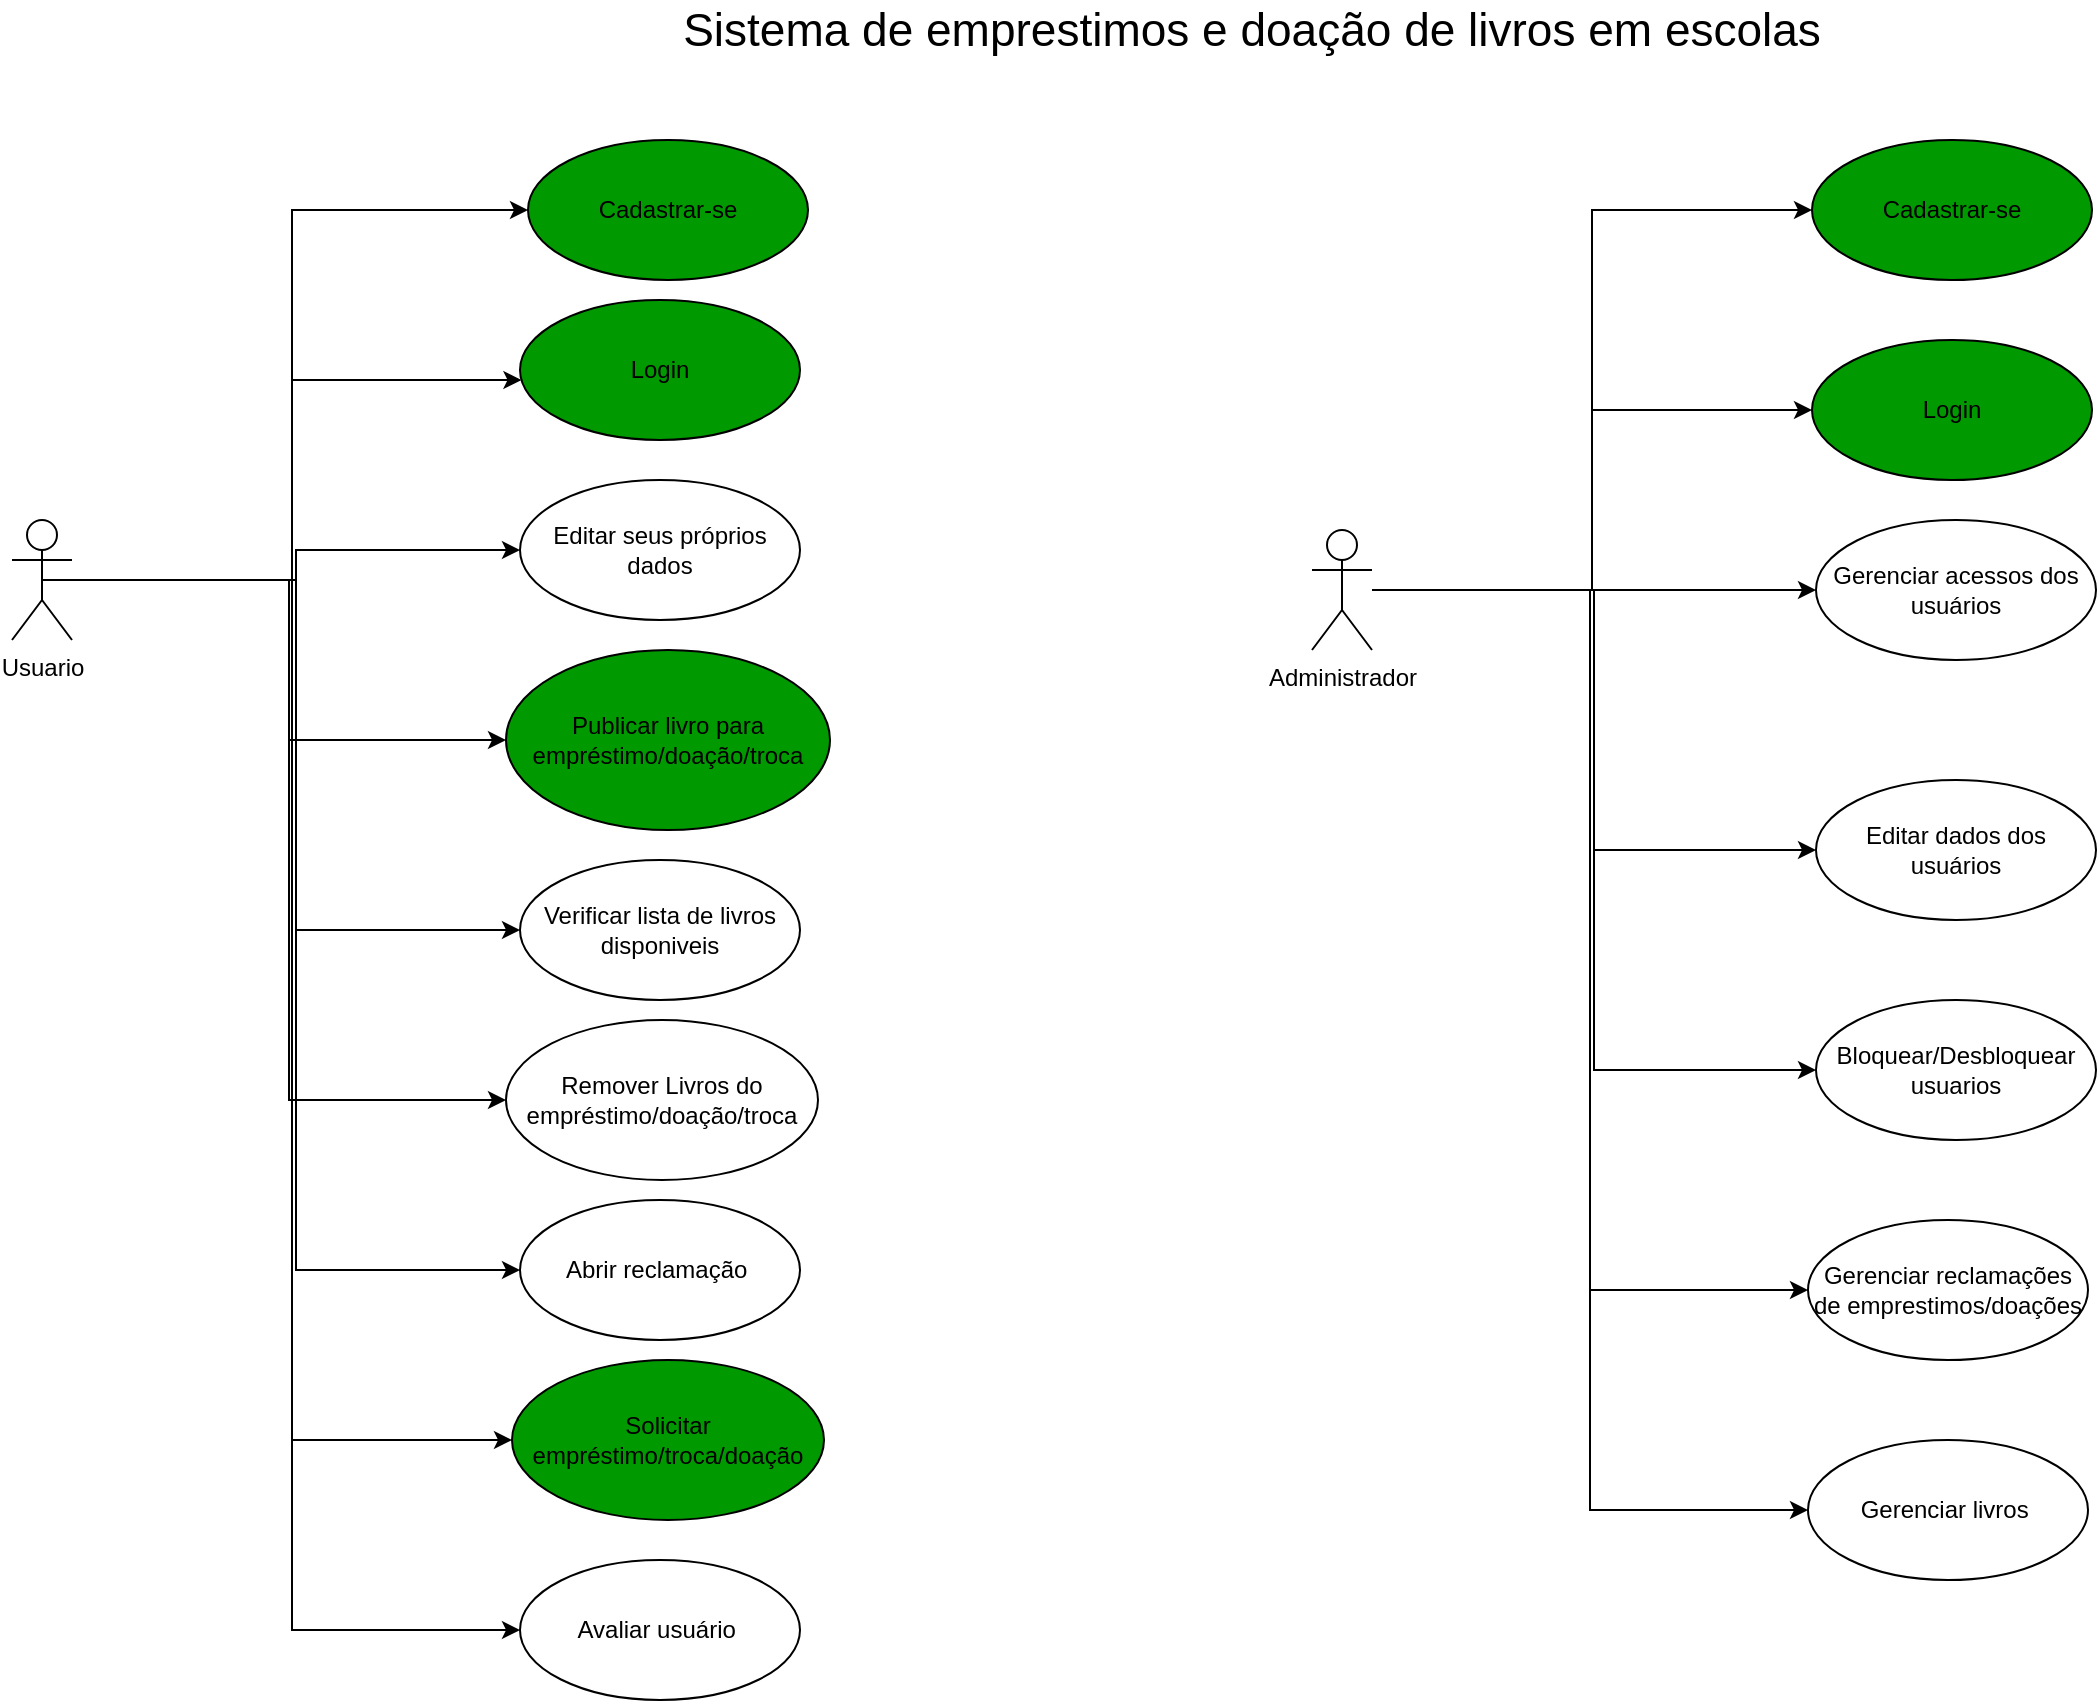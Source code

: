 <mxfile version="24.4.6" type="device" pages="4">
  <diagram id="8o7leehhzJAlqTiegunU" name="Caso de uso">
    <mxGraphModel dx="2476" dy="1333" grid="1" gridSize="10" guides="1" tooltips="1" connect="1" arrows="1" fold="1" page="1" pageScale="1" pageWidth="827" pageHeight="1169" math="0" shadow="0">
      <root>
        <mxCell id="0" />
        <mxCell id="1" parent="0" />
        <mxCell id="L9g2ACyeu6dOz-VcWG2Z-1" style="edgeStyle=orthogonalEdgeStyle;rounded=0;orthogonalLoop=1;jettySize=auto;html=1;entryX=0;entryY=0.5;entryDx=0;entryDy=0;" parent="1" source="L9g2ACyeu6dOz-VcWG2Z-11" target="L9g2ACyeu6dOz-VcWG2Z-24" edge="1">
          <mxGeometry relative="1" as="geometry">
            <Array as="points">
              <mxPoint x="460" y="380" />
              <mxPoint x="460" y="195" />
            </Array>
          </mxGeometry>
        </mxCell>
        <mxCell id="L9g2ACyeu6dOz-VcWG2Z-2" style="edgeStyle=orthogonalEdgeStyle;rounded=0;orthogonalLoop=1;jettySize=auto;html=1;" parent="1" source="L9g2ACyeu6dOz-VcWG2Z-11" target="L9g2ACyeu6dOz-VcWG2Z-23" edge="1">
          <mxGeometry relative="1" as="geometry">
            <Array as="points">
              <mxPoint x="460" y="380" />
              <mxPoint x="460" y="280" />
            </Array>
          </mxGeometry>
        </mxCell>
        <mxCell id="L9g2ACyeu6dOz-VcWG2Z-3" style="edgeStyle=orthogonalEdgeStyle;rounded=0;orthogonalLoop=1;jettySize=auto;html=1;entryX=0;entryY=0.5;entryDx=0;entryDy=0;" parent="1" source="L9g2ACyeu6dOz-VcWG2Z-11" target="L9g2ACyeu6dOz-VcWG2Z-25" edge="1">
          <mxGeometry relative="1" as="geometry" />
        </mxCell>
        <mxCell id="L9g2ACyeu6dOz-VcWG2Z-4" style="edgeStyle=orthogonalEdgeStyle;rounded=0;orthogonalLoop=1;jettySize=auto;html=1;entryX=0;entryY=0.5;entryDx=0;entryDy=0;" parent="1" source="L9g2ACyeu6dOz-VcWG2Z-11" target="L9g2ACyeu6dOz-VcWG2Z-28" edge="1">
          <mxGeometry relative="1" as="geometry" />
        </mxCell>
        <mxCell id="L9g2ACyeu6dOz-VcWG2Z-5" style="edgeStyle=orthogonalEdgeStyle;rounded=0;orthogonalLoop=1;jettySize=auto;html=1;entryX=0;entryY=0.5;entryDx=0;entryDy=0;" parent="1" source="L9g2ACyeu6dOz-VcWG2Z-11" target="L9g2ACyeu6dOz-VcWG2Z-26" edge="1">
          <mxGeometry relative="1" as="geometry" />
        </mxCell>
        <mxCell id="L9g2ACyeu6dOz-VcWG2Z-6" style="edgeStyle=orthogonalEdgeStyle;rounded=0;orthogonalLoop=1;jettySize=auto;html=1;exitX=0.5;exitY=0.5;exitDx=0;exitDy=0;exitPerimeter=0;entryX=0;entryY=0.5;entryDx=0;entryDy=0;" parent="1" source="L9g2ACyeu6dOz-VcWG2Z-11" target="L9g2ACyeu6dOz-VcWG2Z-27" edge="1">
          <mxGeometry relative="1" as="geometry" />
        </mxCell>
        <mxCell id="L9g2ACyeu6dOz-VcWG2Z-7" style="edgeStyle=orthogonalEdgeStyle;rounded=0;orthogonalLoop=1;jettySize=auto;html=1;entryX=0;entryY=0.5;entryDx=0;entryDy=0;exitX=0.5;exitY=0.5;exitDx=0;exitDy=0;exitPerimeter=0;" parent="1" target="L9g2ACyeu6dOz-VcWG2Z-29" edge="1" source="L9g2ACyeu6dOz-VcWG2Z-11">
          <mxGeometry relative="1" as="geometry">
            <Array as="points">
              <mxPoint x="460" y="380" />
              <mxPoint x="460" y="905" />
            </Array>
            <mxPoint x="350" y="360" as="sourcePoint" />
            <mxPoint x="575" y="985" as="targetPoint" />
          </mxGeometry>
        </mxCell>
        <mxCell id="L9g2ACyeu6dOz-VcWG2Z-8" style="edgeStyle=orthogonalEdgeStyle;rounded=0;orthogonalLoop=1;jettySize=auto;html=1;" parent="1" source="L9g2ACyeu6dOz-VcWG2Z-11" target="L9g2ACyeu6dOz-VcWG2Z-32" edge="1">
          <mxGeometry relative="1" as="geometry" />
        </mxCell>
        <mxCell id="L9g2ACyeu6dOz-VcWG2Z-9" style="edgeStyle=orthogonalEdgeStyle;rounded=0;orthogonalLoop=1;jettySize=auto;html=1;entryX=0;entryY=0.5;entryDx=0;entryDy=0;" parent="1" source="L9g2ACyeu6dOz-VcWG2Z-11" target="L9g2ACyeu6dOz-VcWG2Z-33" edge="1">
          <mxGeometry relative="1" as="geometry" />
        </mxCell>
        <mxCell id="L9g2ACyeu6dOz-VcWG2Z-11" value="Usuario" style="shape=umlActor;verticalLabelPosition=bottom;verticalAlign=top;html=1;" parent="1" vertex="1">
          <mxGeometry x="320" y="350" width="30" height="60" as="geometry" />
        </mxCell>
        <mxCell id="L9g2ACyeu6dOz-VcWG2Z-13" style="edgeStyle=orthogonalEdgeStyle;rounded=0;orthogonalLoop=1;jettySize=auto;html=1;entryX=0;entryY=0.5;entryDx=0;entryDy=0;" parent="1" source="L9g2ACyeu6dOz-VcWG2Z-21" target="L9g2ACyeu6dOz-VcWG2Z-30" edge="1">
          <mxGeometry relative="1" as="geometry" />
        </mxCell>
        <mxCell id="L9g2ACyeu6dOz-VcWG2Z-14" style="edgeStyle=orthogonalEdgeStyle;rounded=0;orthogonalLoop=1;jettySize=auto;html=1;entryX=0;entryY=0.5;entryDx=0;entryDy=0;" parent="1" source="L9g2ACyeu6dOz-VcWG2Z-21" target="L9g2ACyeu6dOz-VcWG2Z-31" edge="1">
          <mxGeometry relative="1" as="geometry" />
        </mxCell>
        <mxCell id="L9g2ACyeu6dOz-VcWG2Z-15" style="edgeStyle=orthogonalEdgeStyle;rounded=0;orthogonalLoop=1;jettySize=auto;html=1;entryX=0;entryY=0.5;entryDx=0;entryDy=0;" parent="1" source="L9g2ACyeu6dOz-VcWG2Z-21" target="L9g2ACyeu6dOz-VcWG2Z-34" edge="1">
          <mxGeometry relative="1" as="geometry" />
        </mxCell>
        <mxCell id="L9g2ACyeu6dOz-VcWG2Z-17" style="edgeStyle=orthogonalEdgeStyle;rounded=0;orthogonalLoop=1;jettySize=auto;html=1;entryX=0;entryY=0.5;entryDx=0;entryDy=0;" parent="1" source="L9g2ACyeu6dOz-VcWG2Z-21" target="L9g2ACyeu6dOz-VcWG2Z-37" edge="1">
          <mxGeometry relative="1" as="geometry" />
        </mxCell>
        <mxCell id="L9g2ACyeu6dOz-VcWG2Z-18" style="edgeStyle=orthogonalEdgeStyle;rounded=0;orthogonalLoop=1;jettySize=auto;html=1;entryX=0;entryY=0.5;entryDx=0;entryDy=0;" parent="1" source="L9g2ACyeu6dOz-VcWG2Z-21" target="L9g2ACyeu6dOz-VcWG2Z-38" edge="1">
          <mxGeometry relative="1" as="geometry">
            <Array as="points">
              <mxPoint x="1110" y="385" />
              <mxPoint x="1110" y="295" />
            </Array>
          </mxGeometry>
        </mxCell>
        <mxCell id="L9g2ACyeu6dOz-VcWG2Z-19" style="edgeStyle=orthogonalEdgeStyle;rounded=0;orthogonalLoop=1;jettySize=auto;html=1;entryX=0;entryY=0.5;entryDx=0;entryDy=0;" parent="1" source="L9g2ACyeu6dOz-VcWG2Z-21" target="L9g2ACyeu6dOz-VcWG2Z-39" edge="1">
          <mxGeometry relative="1" as="geometry">
            <Array as="points">
              <mxPoint x="1220" y="385" />
            </Array>
          </mxGeometry>
        </mxCell>
        <mxCell id="L9g2ACyeu6dOz-VcWG2Z-20" style="edgeStyle=orthogonalEdgeStyle;rounded=0;orthogonalLoop=1;jettySize=auto;html=1;entryX=0;entryY=0.5;entryDx=0;entryDy=0;" parent="1" source="L9g2ACyeu6dOz-VcWG2Z-21" target="L9g2ACyeu6dOz-VcWG2Z-41" edge="1">
          <mxGeometry relative="1" as="geometry" />
        </mxCell>
        <mxCell id="L9g2ACyeu6dOz-VcWG2Z-21" value="Administrador" style="shape=umlActor;verticalLabelPosition=bottom;verticalAlign=top;html=1;" parent="1" vertex="1">
          <mxGeometry x="970" y="355" width="30" height="60" as="geometry" />
        </mxCell>
        <mxCell id="L9g2ACyeu6dOz-VcWG2Z-23" value="Login" style="ellipse;whiteSpace=wrap;html=1;fillColor=#009900;" parent="1" vertex="1">
          <mxGeometry x="574" y="240" width="140" height="70" as="geometry" />
        </mxCell>
        <mxCell id="L9g2ACyeu6dOz-VcWG2Z-24" value="Cadastrar-se" style="ellipse;whiteSpace=wrap;html=1;fillColor=#009900;" parent="1" vertex="1">
          <mxGeometry x="578" y="160" width="140" height="70" as="geometry" />
        </mxCell>
        <mxCell id="L9g2ACyeu6dOz-VcWG2Z-25" value="Publicar livro para empréstimo/doação/troca" style="ellipse;whiteSpace=wrap;html=1;fillColor=#009900;" parent="1" vertex="1">
          <mxGeometry x="567" y="415" width="162" height="90" as="geometry" />
        </mxCell>
        <mxCell id="L9g2ACyeu6dOz-VcWG2Z-26" value="Remover Livros do empréstimo/doação/troca" style="ellipse;whiteSpace=wrap;html=1;" parent="1" vertex="1">
          <mxGeometry x="567" y="600" width="156" height="80" as="geometry" />
        </mxCell>
        <mxCell id="L9g2ACyeu6dOz-VcWG2Z-27" value="Solicitar empréstimo/troca/doação" style="ellipse;whiteSpace=wrap;html=1;fillColor=#009900;" parent="1" vertex="1">
          <mxGeometry x="570" y="770" width="156" height="80" as="geometry" />
        </mxCell>
        <mxCell id="L9g2ACyeu6dOz-VcWG2Z-28" value="Verificar lista de livros disponiveis" style="ellipse;whiteSpace=wrap;html=1;" parent="1" vertex="1">
          <mxGeometry x="574" y="520" width="140" height="70" as="geometry" />
        </mxCell>
        <mxCell id="L9g2ACyeu6dOz-VcWG2Z-29" value="Avaliar usuário&amp;nbsp;" style="ellipse;whiteSpace=wrap;html=1;" parent="1" vertex="1">
          <mxGeometry x="574" y="870" width="140" height="70" as="geometry" />
        </mxCell>
        <mxCell id="L9g2ACyeu6dOz-VcWG2Z-30" value="Editar dados dos usuários" style="ellipse;whiteSpace=wrap;html=1;" parent="1" vertex="1">
          <mxGeometry x="1222" y="480" width="140" height="70" as="geometry" />
        </mxCell>
        <mxCell id="L9g2ACyeu6dOz-VcWG2Z-31" value="Bloquear/Desbloquear usuarios" style="ellipse;whiteSpace=wrap;html=1;" parent="1" vertex="1">
          <mxGeometry x="1222" y="590" width="140" height="70" as="geometry" />
        </mxCell>
        <mxCell id="L9g2ACyeu6dOz-VcWG2Z-32" value="Editar seus próprios dados" style="ellipse;whiteSpace=wrap;html=1;" parent="1" vertex="1">
          <mxGeometry x="574" y="330" width="140" height="70" as="geometry" />
        </mxCell>
        <mxCell id="L9g2ACyeu6dOz-VcWG2Z-33" value="Abrir reclamação&amp;nbsp;" style="ellipse;whiteSpace=wrap;html=1;" parent="1" vertex="1">
          <mxGeometry x="574" y="690" width="140" height="70" as="geometry" />
        </mxCell>
        <mxCell id="L9g2ACyeu6dOz-VcWG2Z-34" value="Gerenciar reclamações de emprestimos/doações" style="ellipse;whiteSpace=wrap;html=1;" parent="1" vertex="1">
          <mxGeometry x="1218" y="700" width="140" height="70" as="geometry" />
        </mxCell>
        <mxCell id="L9g2ACyeu6dOz-VcWG2Z-36" value="&lt;font style=&quot;font-size: 23px;&quot;&gt;Sistema de emprestimos e doação de livros em escolas&lt;/font&gt;" style="text;html=1;align=center;verticalAlign=middle;whiteSpace=wrap;rounded=0;" parent="1" vertex="1">
          <mxGeometry x="610" y="90" width="660" height="30" as="geometry" />
        </mxCell>
        <mxCell id="L9g2ACyeu6dOz-VcWG2Z-37" value="Cadastrar-se" style="ellipse;whiteSpace=wrap;html=1;fillColor=#009900;" parent="1" vertex="1">
          <mxGeometry x="1220" y="160" width="140" height="70" as="geometry" />
        </mxCell>
        <mxCell id="L9g2ACyeu6dOz-VcWG2Z-38" value="Login" style="ellipse;whiteSpace=wrap;html=1;fillColor=#009900;" parent="1" vertex="1">
          <mxGeometry x="1220" y="260" width="140" height="70" as="geometry" />
        </mxCell>
        <mxCell id="L9g2ACyeu6dOz-VcWG2Z-39" value="Gerenciar acessos dos usuários" style="ellipse;whiteSpace=wrap;html=1;" parent="1" vertex="1">
          <mxGeometry x="1222" y="350" width="140" height="70" as="geometry" />
        </mxCell>
        <mxCell id="L9g2ACyeu6dOz-VcWG2Z-41" value="Gerenciar&lt;span style=&quot;background-color: initial;&quot;&gt;&amp;nbsp;livros&amp;nbsp;&lt;/span&gt;" style="ellipse;whiteSpace=wrap;html=1;" parent="1" vertex="1">
          <mxGeometry x="1218" y="810" width="140" height="70" as="geometry" />
        </mxCell>
      </root>
    </mxGraphModel>
  </diagram>
  <diagram id="Hob76yShjqfnAqez9uGe" name="Diagrama_atividade_cadastro_login">
    <mxGraphModel dx="1311" dy="706" grid="1" gridSize="10" guides="1" tooltips="1" connect="1" arrows="1" fold="1" page="1" pageScale="1" pageWidth="827" pageHeight="1169" math="0" shadow="0">
      <root>
        <mxCell id="0" />
        <mxCell id="1" parent="0" />
        <mxCell id="wGram5bhsqTnaHva7VRz-9" value="" style="rounded=1;whiteSpace=wrap;html=1;absoluteArcSize=1;arcSize=14;strokeWidth=2;" parent="1" vertex="1">
          <mxGeometry x="40" y="30" width="980" height="1450" as="geometry" />
        </mxCell>
        <mxCell id="wGram5bhsqTnaHva7VRz-10" value="" style="line;strokeWidth=1;fillColor=none;align=left;verticalAlign=middle;spacingTop=-1;spacingLeft=3;spacingRight=3;rotatable=0;labelPosition=right;points=[];portConstraint=eastwest;strokeColor=inherit;" parent="1" vertex="1">
          <mxGeometry x="40" y="70" width="980" height="8" as="geometry" />
        </mxCell>
        <mxCell id="wGram5bhsqTnaHva7VRz-11" value="Diagrama de atividade - Autenticação do sistema de empréstimos de livros - Cadastro e login" style="text;html=1;align=center;verticalAlign=middle;whiteSpace=wrap;rounded=0;" parent="1" vertex="1">
          <mxGeometry x="316" y="40" width="370" height="30" as="geometry" />
        </mxCell>
        <mxCell id="wGram5bhsqTnaHva7VRz-14" value="" style="line;strokeWidth=1;fillColor=none;align=left;verticalAlign=middle;spacingTop=-1;spacingLeft=3;spacingRight=3;rotatable=0;labelPosition=right;points=[];portConstraint=eastwest;strokeColor=inherit;" parent="1" vertex="1">
          <mxGeometry x="40" y="110" width="980" height="8" as="geometry" />
        </mxCell>
        <UserObject label="" id="wGram5bhsqTnaHva7VRz-15">
          <mxCell style="line;strokeWidth=1;fillColor=none;align=left;verticalAlign=middle;spacingTop=-1;spacingLeft=3;spacingRight=3;rotatable=0;labelPosition=right;points=[];portConstraint=eastwest;strokeColor=inherit;direction=south;" parent="1" vertex="1">
            <mxGeometry x="497" y="78" width="8" height="1392" as="geometry" />
          </mxCell>
        </UserObject>
        <mxCell id="wGram5bhsqTnaHva7VRz-18" value="USUARIO" style="text;html=1;align=center;verticalAlign=middle;whiteSpace=wrap;rounded=0;" parent="1" vertex="1">
          <mxGeometry x="170" y="78" width="60" height="30" as="geometry" />
        </mxCell>
        <mxCell id="wGram5bhsqTnaHva7VRz-19" value="SISTEMA" style="text;html=1;align=center;verticalAlign=middle;whiteSpace=wrap;rounded=0;" parent="1" vertex="1">
          <mxGeometry x="620" y="80" width="60" height="30" as="geometry" />
        </mxCell>
        <mxCell id="wGram5bhsqTnaHva7VRz-24" style="edgeStyle=orthogonalEdgeStyle;rounded=0;orthogonalLoop=1;jettySize=auto;html=1;exitX=0.5;exitY=1;exitDx=0;exitDy=0;entryX=0.5;entryY=0;entryDx=0;entryDy=0;" parent="1" source="wGram5bhsqTnaHva7VRz-21" target="wGram5bhsqTnaHva7VRz-23" edge="1">
          <mxGeometry relative="1" as="geometry" />
        </mxCell>
        <mxCell id="wGram5bhsqTnaHva7VRz-21" value="entra no sistema de autenticação" style="ellipse;whiteSpace=wrap;html=1;" parent="1" vertex="1">
          <mxGeometry x="155" y="118" width="90" height="60" as="geometry" />
        </mxCell>
        <mxCell id="wGram5bhsqTnaHva7VRz-26" style="edgeStyle=orthogonalEdgeStyle;rounded=0;orthogonalLoop=1;jettySize=auto;html=1;exitX=0.5;exitY=1;exitDx=0;exitDy=0;" parent="1" source="wGram5bhsqTnaHva7VRz-23" target="wGram5bhsqTnaHva7VRz-25" edge="1">
          <mxGeometry relative="1" as="geometry" />
        </mxCell>
        <mxCell id="wGram5bhsqTnaHva7VRz-23" value="VIsualiza tela inicial de escolha entre login/cadastro" style="rounded=0;whiteSpace=wrap;html=1;" parent="1" vertex="1">
          <mxGeometry x="140" y="240" width="120" height="60" as="geometry" />
        </mxCell>
        <mxCell id="wGram5bhsqTnaHva7VRz-29" style="edgeStyle=orthogonalEdgeStyle;rounded=0;orthogonalLoop=1;jettySize=auto;html=1;exitX=0.5;exitY=1;exitDx=0;exitDy=0;entryX=0.5;entryY=0;entryDx=0;entryDy=0;" parent="1" source="wGram5bhsqTnaHva7VRz-25" target="wGram5bhsqTnaHva7VRz-28" edge="1">
          <mxGeometry relative="1" as="geometry" />
        </mxCell>
        <mxCell id="wGram5bhsqTnaHva7VRz-45" style="edgeStyle=orthogonalEdgeStyle;rounded=0;orthogonalLoop=1;jettySize=auto;html=1;" parent="1" source="wGram5bhsqTnaHva7VRz-25" target="wGram5bhsqTnaHva7VRz-41" edge="1">
          <mxGeometry relative="1" as="geometry" />
        </mxCell>
        <mxCell id="wGram5bhsqTnaHva7VRz-25" value="Clica em cadastrar?" style="rhombus;whiteSpace=wrap;html=1;" parent="1" vertex="1">
          <mxGeometry x="160" y="340" width="80" height="80" as="geometry" />
        </mxCell>
        <mxCell id="wGram5bhsqTnaHva7VRz-32" style="edgeStyle=orthogonalEdgeStyle;rounded=0;orthogonalLoop=1;jettySize=auto;html=1;exitX=0.5;exitY=1;exitDx=0;exitDy=0;entryX=0.5;entryY=0;entryDx=0;entryDy=0;" parent="1" source="wGram5bhsqTnaHva7VRz-28" target="wGram5bhsqTnaHva7VRz-31" edge="1">
          <mxGeometry relative="1" as="geometry" />
        </mxCell>
        <mxCell id="wGram5bhsqTnaHva7VRz-28" value="Abre formulário de cadastro" style="rounded=0;whiteSpace=wrap;html=1;" parent="1" vertex="1">
          <mxGeometry x="140" y="490" width="120" height="60" as="geometry" />
        </mxCell>
        <mxCell id="wGram5bhsqTnaHva7VRz-30" value="Sim" style="text;html=1;align=center;verticalAlign=middle;whiteSpace=wrap;rounded=0;" parent="1" vertex="1">
          <mxGeometry x="150" y="420" width="60" height="30" as="geometry" />
        </mxCell>
        <mxCell id="wGram5bhsqTnaHva7VRz-35" style="edgeStyle=orthogonalEdgeStyle;rounded=0;orthogonalLoop=1;jettySize=auto;html=1;exitX=1;exitY=0.5;exitDx=0;exitDy=0;" parent="1" source="wGram5bhsqTnaHva7VRz-31" target="wGram5bhsqTnaHva7VRz-34" edge="1">
          <mxGeometry relative="1" as="geometry" />
        </mxCell>
        <mxCell id="nulsqnNAfnehMYfjkUiF-3" style="edgeStyle=orthogonalEdgeStyle;rounded=0;orthogonalLoop=1;jettySize=auto;html=1;exitX=0.5;exitY=1;exitDx=0;exitDy=0;entryX=0.5;entryY=0;entryDx=0;entryDy=0;" parent="1" source="wGram5bhsqTnaHva7VRz-31" target="nulsqnNAfnehMYfjkUiF-2" edge="1">
          <mxGeometry relative="1" as="geometry" />
        </mxCell>
        <mxCell id="wGram5bhsqTnaHva7VRz-31" value="Inseriu dados corretamente?" style="rhombus;whiteSpace=wrap;html=1;" parent="1" vertex="1">
          <mxGeometry x="150" y="900" width="100" height="105" as="geometry" />
        </mxCell>
        <mxCell id="wGram5bhsqTnaHva7VRz-33" value="Sim" style="text;html=1;align=center;verticalAlign=middle;whiteSpace=wrap;rounded=0;" parent="1" vertex="1">
          <mxGeometry x="220" y="915" width="60" height="30" as="geometry" />
        </mxCell>
        <mxCell id="wGram5bhsqTnaHva7VRz-37" style="edgeStyle=orthogonalEdgeStyle;rounded=0;orthogonalLoop=1;jettySize=auto;html=1;exitX=0.5;exitY=1;exitDx=0;exitDy=0;entryX=0.5;entryY=0;entryDx=0;entryDy=0;" parent="1" source="wGram5bhsqTnaHva7VRz-34" target="wGram5bhsqTnaHva7VRz-36" edge="1">
          <mxGeometry relative="1" as="geometry" />
        </mxCell>
        <mxCell id="wGram5bhsqTnaHva7VRz-34" value="Valida dados cadastrados" style="rounded=0;whiteSpace=wrap;html=1;" parent="1" vertex="1">
          <mxGeometry x="590" y="922.5" width="120" height="60" as="geometry" />
        </mxCell>
        <mxCell id="wGram5bhsqTnaHva7VRz-39" style="edgeStyle=orthogonalEdgeStyle;rounded=0;orthogonalLoop=1;jettySize=auto;html=1;exitX=0;exitY=0.5;exitDx=0;exitDy=0;entryX=1;entryY=0.5;entryDx=0;entryDy=0;" parent="1" source="wGram5bhsqTnaHva7VRz-36" target="wGram5bhsqTnaHva7VRz-38" edge="1">
          <mxGeometry relative="1" as="geometry" />
        </mxCell>
        <mxCell id="tbEXOFtj-Q3dPsqEbYzO-1" style="edgeStyle=orthogonalEdgeStyle;rounded=0;orthogonalLoop=1;jettySize=auto;html=1;exitX=1;exitY=0.5;exitDx=0;exitDy=0;entryX=1;entryY=0.5;entryDx=0;entryDy=0;" edge="1" parent="1" source="wGram5bhsqTnaHva7VRz-36" target="nulsqnNAfnehMYfjkUiF-2">
          <mxGeometry relative="1" as="geometry" />
        </mxCell>
        <mxCell id="wGram5bhsqTnaHva7VRz-36" value="Dados OK?" style="rhombus;whiteSpace=wrap;html=1;" parent="1" vertex="1">
          <mxGeometry x="600" y="1240" width="100" height="105" as="geometry" />
        </mxCell>
        <mxCell id="wGram5bhsqTnaHva7VRz-38" value="Usuário cadastrado com sucesso" style="rounded=0;whiteSpace=wrap;html=1;" parent="1" vertex="1">
          <mxGeometry x="140" y="1262.5" width="120" height="60" as="geometry" />
        </mxCell>
        <mxCell id="wGram5bhsqTnaHva7VRz-40" value="Sim" style="text;html=1;align=center;verticalAlign=middle;whiteSpace=wrap;rounded=0;" parent="1" vertex="1">
          <mxGeometry x="560" y="1262.5" width="60" height="30" as="geometry" />
        </mxCell>
        <mxCell id="wGram5bhsqTnaHva7VRz-47" style="edgeStyle=orthogonalEdgeStyle;rounded=0;orthogonalLoop=1;jettySize=auto;html=1;exitX=0.5;exitY=1;exitDx=0;exitDy=0;entryX=0.5;entryY=0;entryDx=0;entryDy=0;" parent="1" source="wGram5bhsqTnaHva7VRz-41" target="wGram5bhsqTnaHva7VRz-46" edge="1">
          <mxGeometry relative="1" as="geometry" />
        </mxCell>
        <mxCell id="wGram5bhsqTnaHva7VRz-41" value="&lt;font color=&quot;#fafffd&quot;&gt;Abre tela de login&lt;/font&gt;" style="rounded=0;whiteSpace=wrap;html=1;fillColor=#009900;" parent="1" vertex="1">
          <mxGeometry x="330" y="350" width="120" height="60" as="geometry" />
        </mxCell>
        <mxCell id="wGram5bhsqTnaHva7VRz-42" value="Não" style="text;html=1;align=center;verticalAlign=middle;whiteSpace=wrap;rounded=0;" parent="1" vertex="1">
          <mxGeometry x="210" y="340" width="60" height="30" as="geometry" />
        </mxCell>
        <mxCell id="wGram5bhsqTnaHva7VRz-50" style="edgeStyle=orthogonalEdgeStyle;rounded=0;orthogonalLoop=1;jettySize=auto;html=1;exitX=1;exitY=0.5;exitDx=0;exitDy=0;entryX=0;entryY=0.5;entryDx=0;entryDy=0;" parent="1" source="wGram5bhsqTnaHva7VRz-46" target="wGram5bhsqTnaHva7VRz-48" edge="1">
          <mxGeometry relative="1" as="geometry" />
        </mxCell>
        <mxCell id="wGram5bhsqTnaHva7VRz-46" value="Insere credenciais" style="rounded=0;whiteSpace=wrap;html=1;" parent="1" vertex="1">
          <mxGeometry x="330" y="480" width="120" height="60" as="geometry" />
        </mxCell>
        <mxCell id="wGram5bhsqTnaHva7VRz-54" style="edgeStyle=orthogonalEdgeStyle;rounded=0;orthogonalLoop=1;jettySize=auto;html=1;exitX=0.5;exitY=1;exitDx=0;exitDy=0;entryX=0.5;entryY=0;entryDx=0;entryDy=0;" parent="1" source="wGram5bhsqTnaHva7VRz-48" target="wGram5bhsqTnaHva7VRz-53" edge="1">
          <mxGeometry relative="1" as="geometry" />
        </mxCell>
        <mxCell id="nulsqnNAfnehMYfjkUiF-13" style="edgeStyle=orthogonalEdgeStyle;rounded=0;orthogonalLoop=1;jettySize=auto;html=1;exitX=1;exitY=0.5;exitDx=0;exitDy=0;entryX=1;entryY=0.5;entryDx=0;entryDy=0;" parent="1" source="wGram5bhsqTnaHva7VRz-48" target="nulsqnNAfnehMYfjkUiF-12" edge="1">
          <mxGeometry relative="1" as="geometry" />
        </mxCell>
        <mxCell id="wGram5bhsqTnaHva7VRz-48" value="Credenciais OK?" style="rhombus;whiteSpace=wrap;html=1;" parent="1" vertex="1">
          <mxGeometry x="590" y="453.75" width="110" height="112.5" as="geometry" />
        </mxCell>
        <mxCell id="wGram5bhsqTnaHva7VRz-51" value="Usuário autentica no sistema" style="rounded=0;whiteSpace=wrap;html=1;" parent="1" vertex="1">
          <mxGeometry x="350" y="620" width="120" height="60" as="geometry" />
        </mxCell>
        <mxCell id="wGram5bhsqTnaHva7VRz-55" style="edgeStyle=orthogonalEdgeStyle;rounded=0;orthogonalLoop=1;jettySize=auto;html=1;exitX=0;exitY=0.5;exitDx=0;exitDy=0;entryX=1;entryY=0.5;entryDx=0;entryDy=0;" parent="1" source="wGram5bhsqTnaHva7VRz-53" target="wGram5bhsqTnaHva7VRz-51" edge="1">
          <mxGeometry relative="1" as="geometry" />
        </mxCell>
        <mxCell id="wGram5bhsqTnaHva7VRz-53" value="Verifica perfil do usuário" style="rounded=0;whiteSpace=wrap;html=1;" parent="1" vertex="1">
          <mxGeometry x="585" y="620" width="120" height="60" as="geometry" />
        </mxCell>
        <mxCell id="wGram5bhsqTnaHva7VRz-56" value="Sim" style="text;html=1;align=center;verticalAlign=middle;whiteSpace=wrap;rounded=0;" parent="1" vertex="1">
          <mxGeometry x="640" y="566.25" width="60" height="30" as="geometry" />
        </mxCell>
        <mxCell id="nulsqnNAfnehMYfjkUiF-5" style="edgeStyle=orthogonalEdgeStyle;rounded=0;orthogonalLoop=1;jettySize=auto;html=1;exitX=0.5;exitY=1;exitDx=0;exitDy=0;entryX=0;entryY=0.5;entryDx=0;entryDy=0;" parent="1" source="nulsqnNAfnehMYfjkUiF-2" target="wGram5bhsqTnaHva7VRz-31" edge="1">
          <mxGeometry relative="1" as="geometry">
            <Array as="points">
              <mxPoint x="200" y="1150" />
              <mxPoint x="100" y="1150" />
              <mxPoint x="100" y="953" />
            </Array>
          </mxGeometry>
        </mxCell>
        <mxCell id="nulsqnNAfnehMYfjkUiF-2" value="Exibir aviso de erro" style="rounded=0;whiteSpace=wrap;html=1;" parent="1" vertex="1">
          <mxGeometry x="140" y="1070" width="120" height="60" as="geometry" />
        </mxCell>
        <mxCell id="nulsqnNAfnehMYfjkUiF-6" value="Não" style="text;html=1;align=center;verticalAlign=middle;whiteSpace=wrap;rounded=0;" parent="1" vertex="1">
          <mxGeometry x="190" y="1005" width="60" height="30" as="geometry" />
        </mxCell>
        <mxCell id="nulsqnNAfnehMYfjkUiF-9" value="Não" style="text;html=1;align=center;verticalAlign=middle;whiteSpace=wrap;rounded=0;" parent="1" vertex="1">
          <mxGeometry x="680" y="480" width="60" height="30" as="geometry" />
        </mxCell>
        <mxCell id="nulsqnNAfnehMYfjkUiF-14" style="edgeStyle=orthogonalEdgeStyle;rounded=0;orthogonalLoop=1;jettySize=auto;html=1;exitX=0.5;exitY=1;exitDx=0;exitDy=0;" parent="1" source="nulsqnNAfnehMYfjkUiF-12" target="wGram5bhsqTnaHva7VRz-41" edge="1">
          <mxGeometry relative="1" as="geometry" />
        </mxCell>
        <mxCell id="nulsqnNAfnehMYfjkUiF-12" value="Exibir aviso de erro" style="rounded=0;whiteSpace=wrap;html=1;" parent="1" vertex="1">
          <mxGeometry x="330" y="220" width="120" height="60" as="geometry" />
        </mxCell>
        <mxCell id="tbEXOFtj-Q3dPsqEbYzO-2" value="Não" style="text;html=1;align=center;verticalAlign=middle;whiteSpace=wrap;rounded=0;" vertex="1" parent="1">
          <mxGeometry x="680" y="1292.5" width="60" height="30" as="geometry" />
        </mxCell>
      </root>
    </mxGraphModel>
  </diagram>
  <diagram id="4gQjoz81WeCsNEGhwfh6" name="Diagrama_Atividade_publicar_livro">
    <mxGraphModel dx="2228" dy="2369" grid="1" gridSize="10" guides="1" tooltips="1" connect="1" arrows="1" fold="1" page="1" pageScale="1" pageWidth="827" pageHeight="1169" math="0" shadow="0">
      <root>
        <mxCell id="0" />
        <mxCell id="1" parent="0" />
        <mxCell id="CZEfRHlbuiNeiHoXNnBf-1" value="&lt;span style=&quot;color: rgba(0, 0, 0, 0); font-family: monospace; font-size: 0px; text-align: start; text-wrap: nowrap;&quot;&gt;%3CmxGraphModel%3E%3Croot%3E%3CmxCell%20id%3D%220%22%2F%3E%3CmxCell%20id%3D%221%22%20parent%3D%220%22%2F%3E%3CmxCell%20id%3D%222%22%20value%3D%22Diagrama%20de%20atividade%20-%20Autentica%C3%A7%C3%A3o%20do%20sistema%20de%20empr%C3%A9stimos%20de%20livros%22%20style%3D%22text%3Bhtml%3D1%3Balign%3Dcenter%3BverticalAlign%3Dmiddle%3BwhiteSpace%3Dwrap%3Brounded%3D0%3B%22%20vertex%3D%221%22%20parent%3D%221%22%3E%3CmxGeometry%20x%3D%22316%22%20y%3D%2240%22%20width%3D%22370%22%20height%3D%2230%22%20as%3D%22geometry%22%2F%3E%3C%2FmxCell%3E%3C%2Froot%3E%3C%2FmxGraphModel%3E&lt;/span&gt;" style="rounded=1;whiteSpace=wrap;html=1;absoluteArcSize=1;arcSize=14;strokeWidth=2;" parent="1" vertex="1">
          <mxGeometry x="50" y="-200" width="980" height="1450" as="geometry" />
        </mxCell>
        <mxCell id="reOd27py7ocOHkjfqAK7-1" style="edgeStyle=orthogonalEdgeStyle;rounded=0;orthogonalLoop=1;jettySize=auto;html=1;exitX=0.5;exitY=1;exitDx=0;exitDy=0;" parent="1" source="WLuxRguwKTgUOFruPctG-1" target="WLuxRguwKTgUOFruPctG-2" edge="1">
          <mxGeometry relative="1" as="geometry" />
        </mxCell>
        <mxCell id="WLuxRguwKTgUOFruPctG-1" value="Usuario entra na pagina principal" style="ellipse;whiteSpace=wrap;html=1;" parent="1" vertex="1">
          <mxGeometry x="130" y="-92" width="120" height="80" as="geometry" />
        </mxCell>
        <mxCell id="WLuxRguwKTgUOFruPctG-4" style="edgeStyle=orthogonalEdgeStyle;rounded=0;orthogonalLoop=1;jettySize=auto;html=1;entryX=0.5;entryY=0;entryDx=0;entryDy=0;" parent="1" source="WLuxRguwKTgUOFruPctG-2" target="WLuxRguwKTgUOFruPctG-5" edge="1">
          <mxGeometry relative="1" as="geometry">
            <mxPoint x="190" y="340" as="targetPoint" />
          </mxGeometry>
        </mxCell>
        <mxCell id="qzNDlpaGDkFueQBm213v-3" style="edgeStyle=orthogonalEdgeStyle;rounded=0;orthogonalLoop=1;jettySize=auto;html=1;exitX=1;exitY=0.5;exitDx=0;exitDy=0;entryX=0;entryY=0.5;entryDx=0;entryDy=0;" parent="1" source="WLuxRguwKTgUOFruPctG-2" target="qzNDlpaGDkFueQBm213v-1" edge="1">
          <mxGeometry relative="1" as="geometry" />
        </mxCell>
        <mxCell id="WLuxRguwKTgUOFruPctG-2" value="Deseja publicar livro?" style="rhombus;whiteSpace=wrap;html=1;" parent="1" vertex="1">
          <mxGeometry x="137.5" y="90" width="105" height="100" as="geometry" />
        </mxCell>
        <mxCell id="WLuxRguwKTgUOFruPctG-7" style="edgeStyle=orthogonalEdgeStyle;rounded=0;orthogonalLoop=1;jettySize=auto;html=1;exitX=1;exitY=0.5;exitDx=0;exitDy=0;entryX=0;entryY=0.5;entryDx=0;entryDy=0;" parent="1" source="WLuxRguwKTgUOFruPctG-5" target="WLuxRguwKTgUOFruPctG-6" edge="1">
          <mxGeometry relative="1" as="geometry" />
        </mxCell>
        <mxCell id="cxkJ8UQlIB7QuppADqqE-2" style="edgeStyle=orthogonalEdgeStyle;rounded=0;orthogonalLoop=1;jettySize=auto;html=1;exitX=0.5;exitY=1;exitDx=0;exitDy=0;entryX=0.5;entryY=0;entryDx=0;entryDy=0;" edge="1" parent="1" source="WLuxRguwKTgUOFruPctG-5" target="cxkJ8UQlIB7QuppADqqE-1">
          <mxGeometry relative="1" as="geometry" />
        </mxCell>
        <mxCell id="WLuxRguwKTgUOFruPctG-5" value="Está&amp;nbsp;&lt;div&gt;autenticado?&lt;/div&gt;" style="rhombus;whiteSpace=wrap;html=1;" parent="1" vertex="1">
          <mxGeometry x="137.5" y="320" width="105" height="100" as="geometry" />
        </mxCell>
        <mxCell id="WLuxRguwKTgUOFruPctG-10" style="edgeStyle=orthogonalEdgeStyle;rounded=0;orthogonalLoop=1;jettySize=auto;html=1;exitX=0.5;exitY=0;exitDx=0;exitDy=0;" parent="1" source="WLuxRguwKTgUOFruPctG-6" edge="1">
          <mxGeometry relative="1" as="geometry">
            <Array as="points">
              <mxPoint x="350" y="290" />
              <mxPoint x="190" y="290" />
            </Array>
            <mxPoint x="190" y="290" as="targetPoint" />
          </mxGeometry>
        </mxCell>
        <mxCell id="WLuxRguwKTgUOFruPctG-6" value="Ir para página de autenticação" style="rounded=1;whiteSpace=wrap;html=1;" parent="1" vertex="1">
          <mxGeometry x="780" y="340" width="120" height="60" as="geometry" />
        </mxCell>
        <mxCell id="WLuxRguwKTgUOFruPctG-11" value="Não" style="text;html=1;align=center;verticalAlign=middle;whiteSpace=wrap;rounded=0;" parent="1" vertex="1">
          <mxGeometry x="230" y="340" width="60" height="30" as="geometry" />
        </mxCell>
        <mxCell id="WLuxRguwKTgUOFruPctG-12" value="Sim" style="text;html=1;align=center;verticalAlign=middle;whiteSpace=wrap;rounded=0;" parent="1" vertex="1">
          <mxGeometry x="137.5" y="180" width="60" height="30" as="geometry" />
        </mxCell>
        <mxCell id="qufm0i8A1ofwm1Uui5Ax-1" value="" style="line;strokeWidth=1;fillColor=none;align=left;verticalAlign=middle;spacingTop=-1;spacingLeft=3;spacingRight=3;rotatable=0;labelPosition=right;points=[];portConstraint=eastwest;strokeColor=inherit;" parent="1" vertex="1">
          <mxGeometry x="40" y="-140" width="980" height="8" as="geometry" />
        </mxCell>
        <mxCell id="qufm0i8A1ofwm1Uui5Ax-2" value="" style="line;strokeWidth=1;fillColor=none;align=left;verticalAlign=middle;spacingTop=-1;spacingLeft=3;spacingRight=3;rotatable=0;labelPosition=right;points=[];portConstraint=eastwest;strokeColor=inherit;" parent="1" vertex="1">
          <mxGeometry x="40" y="-100" width="980" height="8" as="geometry" />
        </mxCell>
        <UserObject label="" id="qufm0i8A1ofwm1Uui5Ax-3">
          <mxCell style="line;strokeWidth=1;fillColor=none;align=left;verticalAlign=middle;spacingTop=-1;spacingLeft=3;spacingRight=3;rotatable=0;labelPosition=right;points=[];portConstraint=eastwest;strokeColor=inherit;direction=south;" parent="1" vertex="1">
            <mxGeometry x="660" y="-132" width="8" height="1392" as="geometry" />
          </mxCell>
        </UserObject>
        <mxCell id="xtLWSRsK9vQkdFbpNuuD-1" value="Diagrama de atividade - Fluxo de publicação de empréstimos, trocas e doações de livros" style="text;html=1;align=center;verticalAlign=middle;whiteSpace=wrap;rounded=0;" parent="1" vertex="1">
          <mxGeometry x="316" y="-180" width="370" height="30" as="geometry" />
        </mxCell>
        <mxCell id="qKeLB42EGwgWNXOYKX8a-1" value="USUARIO" style="text;html=1;align=center;verticalAlign=middle;whiteSpace=wrap;rounded=0;" parent="1" vertex="1">
          <mxGeometry x="230" y="-132" width="60" height="30" as="geometry" />
        </mxCell>
        <mxCell id="Em7o8WD8xR8ZGwFiLHlS-1" value="SISTEMA" style="text;html=1;align=center;verticalAlign=middle;whiteSpace=wrap;rounded=0;" parent="1" vertex="1">
          <mxGeometry x="820" y="-132" width="60" height="30" as="geometry" />
        </mxCell>
        <mxCell id="JbF2SalteOkJfByxuqZ6-6" value="Não" style="text;html=1;align=center;verticalAlign=middle;whiteSpace=wrap;rounded=0;" parent="1" vertex="1">
          <mxGeometry x="220" y="110" width="60" height="30" as="geometry" />
        </mxCell>
        <mxCell id="qzNDlpaGDkFueQBm213v-1" value="Ir para fluxo de solicitação de livro" style="rounded=0;whiteSpace=wrap;html=1;" parent="1" vertex="1">
          <mxGeometry x="740" y="110" width="170" height="60" as="geometry" />
        </mxCell>
        <mxCell id="N9ZZ8ZnK15vQD9iZJ4R6-2" style="edgeStyle=orthogonalEdgeStyle;rounded=0;orthogonalLoop=1;jettySize=auto;html=1;exitX=0.5;exitY=1;exitDx=0;exitDy=0;" edge="1" parent="1" source="cxkJ8UQlIB7QuppADqqE-1" target="N9ZZ8ZnK15vQD9iZJ4R6-1">
          <mxGeometry relative="1" as="geometry" />
        </mxCell>
        <mxCell id="cxkJ8UQlIB7QuppADqqE-1" value="Abrir formulário de cadastro de livro" style="rounded=1;whiteSpace=wrap;html=1;" vertex="1" parent="1">
          <mxGeometry x="130" y="495" width="120" height="60" as="geometry" />
        </mxCell>
        <mxCell id="6Rak7uUjQNUv76RGEfPQ-3" style="edgeStyle=orthogonalEdgeStyle;rounded=0;orthogonalLoop=1;jettySize=auto;html=1;exitX=1;exitY=0.5;exitDx=0;exitDy=0;entryX=0;entryY=0.5;entryDx=0;entryDy=0;" edge="1" parent="1" source="N9ZZ8ZnK15vQD9iZJ4R6-1" target="6Rak7uUjQNUv76RGEfPQ-2">
          <mxGeometry relative="1" as="geometry" />
        </mxCell>
        <mxCell id="K3eM5_2gH_plnMY1kWiM-4" style="edgeStyle=orthogonalEdgeStyle;rounded=0;orthogonalLoop=1;jettySize=auto;html=1;exitX=0.5;exitY=1;exitDx=0;exitDy=0;entryX=0.5;entryY=0;entryDx=0;entryDy=0;" edge="1" parent="1" source="N9ZZ8ZnK15vQD9iZJ4R6-1" target="K3eM5_2gH_plnMY1kWiM-2">
          <mxGeometry relative="1" as="geometry" />
        </mxCell>
        <mxCell id="N9ZZ8ZnK15vQD9iZJ4R6-1" value="Inseriu dados válidos&amp;nbsp;&lt;div&gt;no front?&lt;/div&gt;" style="rhombus;whiteSpace=wrap;html=1;" vertex="1" parent="1">
          <mxGeometry x="135" y="610" width="110" height="125" as="geometry" />
        </mxCell>
        <mxCell id="6Rak7uUjQNUv76RGEfPQ-1" value="Sim" style="text;html=1;align=center;verticalAlign=middle;whiteSpace=wrap;rounded=0;" vertex="1" parent="1">
          <mxGeometry x="220" y="638.75" width="60" height="30" as="geometry" />
        </mxCell>
        <mxCell id="rxlphQfE5lVWOOvmRGQO-2" style="edgeStyle=orthogonalEdgeStyle;rounded=0;orthogonalLoop=1;jettySize=auto;html=1;exitX=0.5;exitY=1;exitDx=0;exitDy=0;entryX=0.5;entryY=0;entryDx=0;entryDy=0;" edge="1" parent="1" source="6Rak7uUjQNUv76RGEfPQ-2" target="rxlphQfE5lVWOOvmRGQO-1">
          <mxGeometry relative="1" as="geometry" />
        </mxCell>
        <mxCell id="6Rak7uUjQNUv76RGEfPQ-2" value="Valida dados cadastrados" style="rounded=0;whiteSpace=wrap;html=1;" vertex="1" parent="1">
          <mxGeometry x="780" y="642.5" width="120" height="60" as="geometry" />
        </mxCell>
        <mxCell id="U4AGA7Tm8BevQ_DoWzMP-4" style="edgeStyle=orthogonalEdgeStyle;rounded=0;orthogonalLoop=1;jettySize=auto;html=1;exitX=0;exitY=0.5;exitDx=0;exitDy=0;entryX=0;entryY=0.5;entryDx=0;entryDy=0;" edge="1" parent="1" source="K3eM5_2gH_plnMY1kWiM-2" target="N9ZZ8ZnK15vQD9iZJ4R6-1">
          <mxGeometry relative="1" as="geometry" />
        </mxCell>
        <mxCell id="K3eM5_2gH_plnMY1kWiM-2" value="Exibir aviso de erro" style="rounded=0;whiteSpace=wrap;html=1;" vertex="1" parent="1">
          <mxGeometry x="130" y="787" width="120" height="60" as="geometry" />
        </mxCell>
        <mxCell id="K3eM5_2gH_plnMY1kWiM-3" value="Não" style="text;html=1;align=center;verticalAlign=middle;whiteSpace=wrap;rounded=0;" vertex="1" parent="1">
          <mxGeometry x="182.5" y="720" width="60" height="30" as="geometry" />
        </mxCell>
        <mxCell id="rxlphQfE5lVWOOvmRGQO-3" style="edgeStyle=orthogonalEdgeStyle;rounded=0;orthogonalLoop=1;jettySize=auto;html=1;exitX=0;exitY=0.5;exitDx=0;exitDy=0;entryX=1;entryY=0.5;entryDx=0;entryDy=0;" edge="1" parent="1" source="rxlphQfE5lVWOOvmRGQO-1" target="K3eM5_2gH_plnMY1kWiM-2">
          <mxGeometry relative="1" as="geometry" />
        </mxCell>
        <mxCell id="U4AGA7Tm8BevQ_DoWzMP-3" style="edgeStyle=orthogonalEdgeStyle;rounded=0;orthogonalLoop=1;jettySize=auto;html=1;exitX=0.5;exitY=1;exitDx=0;exitDy=0;entryX=1;entryY=0.5;entryDx=0;entryDy=0;" edge="1" parent="1" source="rxlphQfE5lVWOOvmRGQO-1" target="U4AGA7Tm8BevQ_DoWzMP-1">
          <mxGeometry relative="1" as="geometry" />
        </mxCell>
        <mxCell id="rxlphQfE5lVWOOvmRGQO-1" value="Dados OK?" style="rhombus;whiteSpace=wrap;html=1;" vertex="1" parent="1">
          <mxGeometry x="790" y="764.5" width="100" height="105" as="geometry" />
        </mxCell>
        <mxCell id="rxlphQfE5lVWOOvmRGQO-4" value="Não" style="text;html=1;align=center;verticalAlign=middle;whiteSpace=wrap;rounded=0;" vertex="1" parent="1">
          <mxGeometry x="750" y="787" width="60" height="30" as="geometry" />
        </mxCell>
        <mxCell id="rxlphQfE5lVWOOvmRGQO-5" value="Sim" style="text;html=1;align=center;verticalAlign=middle;whiteSpace=wrap;rounded=0;" vertex="1" parent="1">
          <mxGeometry x="827" y="860" width="60" height="30" as="geometry" />
        </mxCell>
        <mxCell id="U4AGA7Tm8BevQ_DoWzMP-6" style="edgeStyle=orthogonalEdgeStyle;rounded=0;orthogonalLoop=1;jettySize=auto;html=1;exitX=0.5;exitY=1;exitDx=0;exitDy=0;entryX=0.5;entryY=0;entryDx=0;entryDy=0;" edge="1" parent="1" source="U4AGA7Tm8BevQ_DoWzMP-1" target="U4AGA7Tm8BevQ_DoWzMP-5">
          <mxGeometry relative="1" as="geometry" />
        </mxCell>
        <mxCell id="U4AGA7Tm8BevQ_DoWzMP-1" value="Livro Publicado com sucesso" style="rounded=0;whiteSpace=wrap;html=1;" vertex="1" parent="1">
          <mxGeometry x="130" y="960" width="120" height="60" as="geometry" />
        </mxCell>
        <mxCell id="U4AGA7Tm8BevQ_DoWzMP-7" style="edgeStyle=orthogonalEdgeStyle;rounded=0;orthogonalLoop=1;jettySize=auto;html=1;exitX=0;exitY=0.5;exitDx=0;exitDy=0;entryX=0;entryY=0.5;entryDx=0;entryDy=0;" edge="1" parent="1" source="U4AGA7Tm8BevQ_DoWzMP-5" target="cxkJ8UQlIB7QuppADqqE-1">
          <mxGeometry relative="1" as="geometry">
            <Array as="points">
              <mxPoint x="80" y="1143" />
              <mxPoint x="80" y="525" />
            </Array>
          </mxGeometry>
        </mxCell>
        <mxCell id="U4AGA7Tm8BevQ_DoWzMP-10" style="edgeStyle=orthogonalEdgeStyle;rounded=0;orthogonalLoop=1;jettySize=auto;html=1;exitX=1;exitY=0.5;exitDx=0;exitDy=0;entryX=0;entryY=0.5;entryDx=0;entryDy=0;" edge="1" parent="1" source="U4AGA7Tm8BevQ_DoWzMP-5" target="U4AGA7Tm8BevQ_DoWzMP-9">
          <mxGeometry relative="1" as="geometry" />
        </mxCell>
        <mxCell id="U4AGA7Tm8BevQ_DoWzMP-5" value="Deseja publicar mais um livro?" style="rhombus;whiteSpace=wrap;html=1;" vertex="1" parent="1">
          <mxGeometry x="140" y="1090" width="100" height="105" as="geometry" />
        </mxCell>
        <mxCell id="U4AGA7Tm8BevQ_DoWzMP-8" value="Sim" style="text;html=1;align=center;verticalAlign=middle;whiteSpace=wrap;rounded=0;" vertex="1" parent="1">
          <mxGeometry x="100" y="1110" width="60" height="30" as="geometry" />
        </mxCell>
        <mxCell id="U4AGA7Tm8BevQ_DoWzMP-9" value="Fim" style="rounded=1;whiteSpace=wrap;html=1;" vertex="1" parent="1">
          <mxGeometry x="290" y="1112.5" width="120" height="60" as="geometry" />
        </mxCell>
        <mxCell id="Fhkq3vn_sZ3ya9RpG_c--1" value="Não" style="text;html=1;align=center;verticalAlign=middle;whiteSpace=wrap;rounded=0;" vertex="1" parent="1">
          <mxGeometry x="220" y="1112.5" width="60" height="30" as="geometry" />
        </mxCell>
      </root>
    </mxGraphModel>
  </diagram>
  <diagram name="Diagrama_Atividade_Solicitar_livro" id="mihFrsBvw5Q7U6aJZBEL">
    <mxGraphModel dx="1591" dy="2026" grid="1" gridSize="10" guides="1" tooltips="1" connect="1" arrows="1" fold="1" page="1" pageScale="1" pageWidth="827" pageHeight="1169" math="0" shadow="0">
      <root>
        <mxCell id="OJWw0S0tETer-4cXw3E5-0" />
        <mxCell id="OJWw0S0tETer-4cXw3E5-1" parent="OJWw0S0tETer-4cXw3E5-0" />
        <mxCell id="OJWw0S0tETer-4cXw3E5-2" value="&lt;span style=&quot;color: rgba(0, 0, 0, 0); font-family: monospace; font-size: 0px; text-align: start; text-wrap: nowrap;&quot;&gt;%3CmxGraphModel%3E%3Croot%3E%3CmxCell%20id%3D%220%22%2F%3E%3CmxCell%20id%3D%221%22%20parent%3D%220%22%2F%3E%3CmxCell%20id%3D%222%22%20value%3D%22Diagrama%20de%20atividade%20-%20Autentica%C3%A7%C3%A3o%20do%20sistema%20de%20empr%C3%A9stimos%20de%20livros%22%20style%3D%22text%3Bhtml%3D1%3Balign%3Dcenter%3BverticalAlign%3Dmiddle%3BwhiteSpace%3Dwrap%3Brounded%3D0%3B%22%20vertex%3D%221%22%20parent%3D%221%22%3E%3CmxGeometry%20x%3D%22316%22%20y%3D%2240%22%20width%3D%22370%22%20height%3D%2230%22%20as%3D%22geometry%22%2F%3E%3C%2FmxCell%3E%3C%2Froot%3E%3C%2FmxGraphModel%3E&lt;/span&gt;" style="rounded=1;whiteSpace=wrap;html=1;absoluteArcSize=1;arcSize=14;strokeWidth=2;" parent="OJWw0S0tETer-4cXw3E5-1" vertex="1">
          <mxGeometry x="40" y="-180" width="1420" height="1450" as="geometry" />
        </mxCell>
        <mxCell id="OJWw0S0tETer-4cXw3E5-3" style="edgeStyle=orthogonalEdgeStyle;rounded=0;orthogonalLoop=1;jettySize=auto;html=1;exitX=0.5;exitY=1;exitDx=0;exitDy=0;" parent="OJWw0S0tETer-4cXw3E5-1" source="OJWw0S0tETer-4cXw3E5-4" edge="1">
          <mxGeometry relative="1" as="geometry">
            <mxPoint x="190" y="90" as="targetPoint" />
          </mxGeometry>
        </mxCell>
        <mxCell id="OJWw0S0tETer-4cXw3E5-4" value="Usuario entra na pagina principal" style="ellipse;whiteSpace=wrap;html=1;" parent="OJWw0S0tETer-4cXw3E5-1" vertex="1">
          <mxGeometry x="130" y="-70" width="120" height="80" as="geometry" />
        </mxCell>
        <mxCell id="OJWw0S0tETer-4cXw3E5-14" value="" style="line;strokeWidth=1;fillColor=none;align=left;verticalAlign=middle;spacingTop=-1;spacingLeft=3;spacingRight=3;rotatable=0;labelPosition=right;points=[];portConstraint=eastwest;strokeColor=inherit;" parent="OJWw0S0tETer-4cXw3E5-1" vertex="1">
          <mxGeometry x="40" y="-140" width="1420" height="8" as="geometry" />
        </mxCell>
        <mxCell id="OJWw0S0tETer-4cXw3E5-15" value="" style="line;strokeWidth=1;fillColor=none;align=left;verticalAlign=middle;spacingTop=-1;spacingLeft=3;spacingRight=3;rotatable=0;labelPosition=right;points=[];portConstraint=eastwest;strokeColor=inherit;" parent="OJWw0S0tETer-4cXw3E5-1" vertex="1">
          <mxGeometry x="40" y="-100" width="1420" height="8" as="geometry" />
        </mxCell>
        <UserObject label="" id="OJWw0S0tETer-4cXw3E5-16">
          <mxCell style="line;strokeWidth=1;fillColor=none;align=left;verticalAlign=middle;spacingTop=-1;spacingLeft=3;spacingRight=3;rotatable=0;labelPosition=right;points=[];portConstraint=eastwest;strokeColor=inherit;direction=south;" parent="OJWw0S0tETer-4cXw3E5-1" vertex="1">
            <mxGeometry x="660" y="-132" width="8" height="1392" as="geometry" />
          </mxCell>
        </UserObject>
        <mxCell id="OJWw0S0tETer-4cXw3E5-17" value="Diagrama de atividade - Fluxo de solicitação de empréstimos, trocas e doações de livros" style="text;html=1;align=center;verticalAlign=middle;whiteSpace=wrap;rounded=0;" parent="OJWw0S0tETer-4cXw3E5-1" vertex="1">
          <mxGeometry x="316" y="-180" width="370" height="30" as="geometry" />
        </mxCell>
        <mxCell id="OJWw0S0tETer-4cXw3E5-18" value="USUARIO SOLICITANTE" style="text;html=1;align=center;verticalAlign=middle;whiteSpace=wrap;rounded=0;" parent="OJWw0S0tETer-4cXw3E5-1" vertex="1">
          <mxGeometry x="230" y="-132" width="60" height="30" as="geometry" />
        </mxCell>
        <mxCell id="OJWw0S0tETer-4cXw3E5-19" value="SISTEMA" style="text;html=1;align=center;verticalAlign=middle;whiteSpace=wrap;rounded=0;" parent="OJWw0S0tETer-4cXw3E5-1" vertex="1">
          <mxGeometry x="820" y="-132" width="60" height="30" as="geometry" />
        </mxCell>
        <mxCell id="Ad9O8sZtxhEtE8K4JHFj-6" style="edgeStyle=orthogonalEdgeStyle;rounded=0;orthogonalLoop=1;jettySize=auto;html=1;exitX=0.5;exitY=1;exitDx=0;exitDy=0;" edge="1" parent="OJWw0S0tETer-4cXw3E5-1" source="Ad9O8sZtxhEtE8K4JHFj-1" target="Ad9O8sZtxhEtE8K4JHFj-5">
          <mxGeometry relative="1" as="geometry" />
        </mxCell>
        <mxCell id="Ad9O8sZtxhEtE8K4JHFj-1" value="Escolheu um livro disponível?" style="rhombus;whiteSpace=wrap;html=1;" vertex="1" parent="OJWw0S0tETer-4cXw3E5-1">
          <mxGeometry x="120" y="90" width="140" height="100" as="geometry" />
        </mxCell>
        <mxCell id="daVCRPTwSKHv2LhHV6DU-3" style="edgeStyle=orthogonalEdgeStyle;rounded=0;orthogonalLoop=1;jettySize=auto;html=1;exitX=1;exitY=0.5;exitDx=0;exitDy=0;entryX=0;entryY=0.5;entryDx=0;entryDy=0;" edge="1" parent="OJWw0S0tETer-4cXw3E5-1" source="Ad9O8sZtxhEtE8K4JHFj-5" target="daVCRPTwSKHv2LhHV6DU-2">
          <mxGeometry relative="1" as="geometry" />
        </mxCell>
        <mxCell id="Ad9O8sZtxhEtE8K4JHFj-5" value="Livro disponível para doação?" style="rhombus;whiteSpace=wrap;html=1;" vertex="1" parent="OJWw0S0tETer-4cXw3E5-1">
          <mxGeometry x="120" y="270" width="140" height="100" as="geometry" />
        </mxCell>
        <mxCell id="daVCRPTwSKHv2LhHV6DU-0" value="Sim" style="text;html=1;align=center;verticalAlign=middle;whiteSpace=wrap;rounded=0;" vertex="1" parent="OJWw0S0tETer-4cXw3E5-1">
          <mxGeometry x="137.5" y="180" width="60" height="30" as="geometry" />
        </mxCell>
        <mxCell id="daVCRPTwSKHv2LhHV6DU-1" value="Enviar dados de solicitação de doação" style="rounded=1;whiteSpace=wrap;html=1;" vertex="1" parent="OJWw0S0tETer-4cXw3E5-1">
          <mxGeometry x="500" y="290" width="120" height="60" as="geometry" />
        </mxCell>
        <mxCell id="daVCRPTwSKHv2LhHV6DU-4" style="edgeStyle=orthogonalEdgeStyle;rounded=0;orthogonalLoop=1;jettySize=auto;html=1;exitX=1;exitY=0.5;exitDx=0;exitDy=0;entryX=0;entryY=0.5;entryDx=0;entryDy=0;" edge="1" parent="OJWw0S0tETer-4cXw3E5-1" source="daVCRPTwSKHv2LhHV6DU-2" target="daVCRPTwSKHv2LhHV6DU-1">
          <mxGeometry relative="1" as="geometry" />
        </mxCell>
        <mxCell id="daVCRPTwSKHv2LhHV6DU-2" value="Preencher dados de solicitação de doação" style="rounded=1;whiteSpace=wrap;html=1;" vertex="1" parent="OJWw0S0tETer-4cXw3E5-1">
          <mxGeometry x="330" y="290" width="120" height="60" as="geometry" />
        </mxCell>
        <UserObject label="" id="daVCRPTwSKHv2LhHV6DU-5">
          <mxCell style="line;strokeWidth=1;fillColor=none;align=left;verticalAlign=middle;spacingTop=-1;spacingLeft=3;spacingRight=3;rotatable=0;labelPosition=right;points=[];portConstraint=eastwest;strokeColor=inherit;direction=south;" vertex="1" parent="OJWw0S0tETer-4cXw3E5-1">
            <mxGeometry x="1020" y="-140" width="8" height="1392" as="geometry" />
          </mxCell>
        </UserObject>
        <mxCell id="daVCRPTwSKHv2LhHV6DU-6" value="USUARIO SOLICITADO" style="text;html=1;align=center;verticalAlign=middle;whiteSpace=wrap;rounded=0;" vertex="1" parent="OJWw0S0tETer-4cXw3E5-1">
          <mxGeometry x="1211" y="-132" width="60" height="30" as="geometry" />
        </mxCell>
      </root>
    </mxGraphModel>
  </diagram>
</mxfile>
